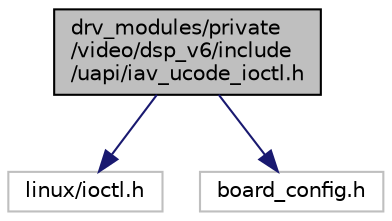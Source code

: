 digraph "drv_modules/private/video/dsp_v6/include/uapi/iav_ucode_ioctl.h"
{
 // INTERACTIVE_SVG=YES
 // LATEX_PDF_SIZE
  bgcolor="transparent";
  edge [fontname="Helvetica",fontsize="10",labelfontname="Helvetica",labelfontsize="10"];
  node [fontname="Helvetica",fontsize="10",shape=record];
  Node1 [label="drv_modules/private\l/video/dsp_v6/include\l/uapi/iav_ucode_ioctl.h",height=0.2,width=0.4,color="black", fillcolor="grey75", style="filled", fontcolor="black",tooltip="This file defines video output configuration ioctl."];
  Node1 -> Node2 [color="midnightblue",fontsize="10",style="solid",fontname="Helvetica"];
  Node2 [label="linux/ioctl.h",height=0.2,width=0.4,color="grey75",tooltip=" "];
  Node1 -> Node3 [color="midnightblue",fontsize="10",style="solid",fontname="Helvetica"];
  Node3 [label="board_config.h",height=0.2,width=0.4,color="grey75",tooltip=" "];
}
